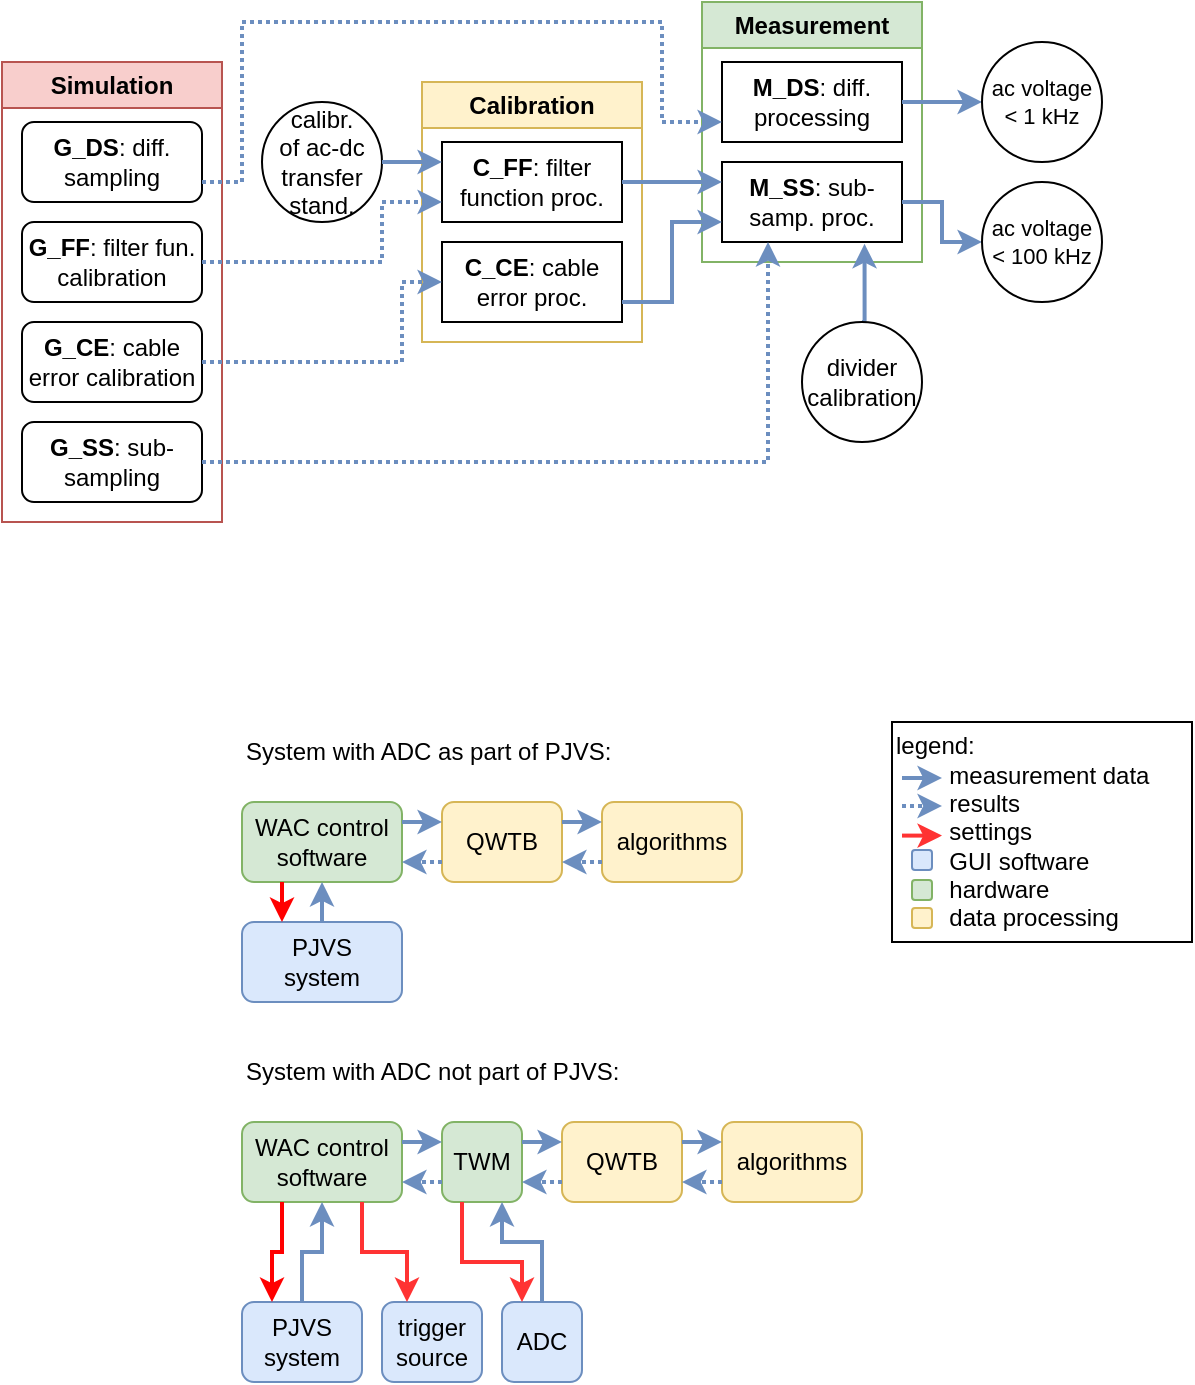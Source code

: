 <mxfile version="24.4.13" type="device">
  <diagram name="Page-1" id="2YBvvXClWsGukQMizWep">
    <mxGraphModel dx="708" dy="451" grid="1" gridSize="10" guides="1" tooltips="1" connect="1" arrows="1" fold="1" page="1" pageScale="1" pageWidth="850" pageHeight="1100" math="0" shadow="0">
      <root>
        <mxCell id="0" />
        <mxCell id="1" parent="0" />
        <mxCell id="8FAk393KeGt4nX8keqWo-22" value="legend:&lt;div&gt;&lt;span style=&quot;white-space: pre;&quot;&gt;&#x9;&lt;/span&gt;measurement data&lt;/div&gt;&lt;div&gt;&lt;span style=&quot;background-color: initial;&quot;&gt;&lt;span style=&quot;white-space: pre;&quot;&gt;&#x9;&lt;/span&gt;results&lt;/span&gt;&lt;/div&gt;&lt;div&gt;&lt;span style=&quot;background-color: initial;&quot;&gt;&lt;span style=&quot;white-space: pre;&quot;&gt;&#x9;&lt;/span&gt;settings&lt;br&gt;&lt;/span&gt;&lt;/div&gt;&lt;div&gt;&lt;span style=&quot;background-color: initial;&quot;&gt;&lt;span style=&quot;white-space: pre;&quot;&gt;&#x9;&lt;/span&gt;GUI software&lt;br&gt;&lt;span style=&quot;white-space: pre;&quot;&gt;&#x9;&lt;/span&gt;hardware&lt;br&gt;&lt;/span&gt;&lt;/div&gt;&lt;div&gt;&lt;span style=&quot;background-color: initial;&quot;&gt;&lt;span style=&quot;white-space: pre;&quot;&gt;&#x9;&lt;/span&gt;data processing&lt;/span&gt;&lt;/div&gt;" style="rounded=0;whiteSpace=wrap;html=1;align=left;" parent="1" vertex="1">
          <mxGeometry x="485" y="400" width="150" height="110" as="geometry" />
        </mxCell>
        <mxCell id="K7CR3H4JbUQHP4jzQmWY-2" value="Simulation" style="swimlane;whiteSpace=wrap;html=1;fillColor=#f8cecc;strokeColor=#b85450;" parent="1" vertex="1">
          <mxGeometry x="40" y="70" width="110" height="230" as="geometry" />
        </mxCell>
        <mxCell id="K7CR3H4JbUQHP4jzQmWY-1" value="&lt;b&gt;G_CE&lt;/b&gt;: cable error calibration" style="rounded=1;whiteSpace=wrap;html=1;" parent="K7CR3H4JbUQHP4jzQmWY-2" vertex="1">
          <mxGeometry x="10" y="130" width="90" height="40" as="geometry" />
        </mxCell>
        <mxCell id="K7CR3H4JbUQHP4jzQmWY-3" value="&lt;b&gt;G_FF&lt;/b&gt;: filter fun.&lt;div&gt;calibration&lt;/div&gt;" style="rounded=1;whiteSpace=wrap;html=1;" parent="K7CR3H4JbUQHP4jzQmWY-2" vertex="1">
          <mxGeometry x="10" y="80" width="90" height="40" as="geometry" />
        </mxCell>
        <mxCell id="K7CR3H4JbUQHP4jzQmWY-4" value="&lt;b&gt;G_DS&lt;/b&gt;: diff.&lt;div&gt;sampling&lt;/div&gt;" style="rounded=1;whiteSpace=wrap;html=1;" parent="K7CR3H4JbUQHP4jzQmWY-2" vertex="1">
          <mxGeometry x="10" y="30" width="90" height="40" as="geometry" />
        </mxCell>
        <mxCell id="K7CR3H4JbUQHP4jzQmWY-5" value="&lt;b&gt;G_SS&lt;/b&gt;: sub-&lt;span style=&quot;background-color: initial;&quot;&gt;sampling&lt;/span&gt;" style="rounded=1;whiteSpace=wrap;html=1;" parent="K7CR3H4JbUQHP4jzQmWY-2" vertex="1">
          <mxGeometry x="10" y="180" width="90" height="40" as="geometry" />
        </mxCell>
        <mxCell id="K7CR3H4JbUQHP4jzQmWY-6" value="Calibration" style="swimlane;whiteSpace=wrap;html=1;fillColor=#fff2cc;strokeColor=#d6b656;" parent="1" vertex="1">
          <mxGeometry x="250" y="80" width="110" height="130" as="geometry" />
        </mxCell>
        <mxCell id="K7CR3H4JbUQHP4jzQmWY-11" value="&lt;b&gt;C_CE&lt;/b&gt;: cable error&amp;nbsp;&lt;span style=&quot;background-color: initial;&quot;&gt;proc.&lt;/span&gt;" style="rounded=0;whiteSpace=wrap;html=1;" parent="K7CR3H4JbUQHP4jzQmWY-6" vertex="1">
          <mxGeometry x="10" y="80" width="90" height="40" as="geometry" />
        </mxCell>
        <mxCell id="K7CR3H4JbUQHP4jzQmWY-15" value="&lt;div&gt;&lt;b&gt;C_FF&lt;/b&gt;: filter function proc.&lt;/div&gt;" style="rounded=0;whiteSpace=wrap;html=1;" parent="K7CR3H4JbUQHP4jzQmWY-6" vertex="1">
          <mxGeometry x="10" y="30" width="90" height="40" as="geometry" />
        </mxCell>
        <mxCell id="K7CR3H4JbUQHP4jzQmWY-16" value="Measurement" style="swimlane;whiteSpace=wrap;html=1;fillColor=#d5e8d4;strokeColor=#82b366;" parent="1" vertex="1">
          <mxGeometry x="390" y="40" width="110" height="130" as="geometry" />
        </mxCell>
        <mxCell id="K7CR3H4JbUQHP4jzQmWY-17" value="&lt;b&gt;M_DS&lt;/b&gt;: diff.&lt;div&gt;processing&lt;/div&gt;" style="rounded=0;whiteSpace=wrap;html=1;" parent="K7CR3H4JbUQHP4jzQmWY-16" vertex="1">
          <mxGeometry x="10" y="30" width="90" height="40" as="geometry" />
        </mxCell>
        <mxCell id="K7CR3H4JbUQHP4jzQmWY-18" value="&lt;div&gt;&lt;b&gt;M_SS&lt;/b&gt;: sub-samp.&amp;nbsp;&lt;span style=&quot;background-color: initial;&quot;&gt;proc.&lt;/span&gt;&lt;/div&gt;" style="rounded=0;whiteSpace=wrap;html=1;" parent="K7CR3H4JbUQHP4jzQmWY-16" vertex="1">
          <mxGeometry x="10" y="80" width="90" height="40" as="geometry" />
        </mxCell>
        <mxCell id="K7CR3H4JbUQHP4jzQmWY-24" style="edgeStyle=elbowEdgeStyle;rounded=0;orthogonalLoop=1;jettySize=auto;html=1;entryX=0;entryY=0.5;entryDx=0;entryDy=0;fillColor=#dae8fc;strokeColor=#6c8ebf;strokeWidth=2;dashed=1;exitX=1;exitY=0.5;exitDx=0;exitDy=0;dashPattern=1 1;" parent="1" source="K7CR3H4JbUQHP4jzQmWY-1" target="K7CR3H4JbUQHP4jzQmWY-11" edge="1">
          <mxGeometry relative="1" as="geometry">
            <Array as="points">
              <mxPoint x="240" y="210" />
            </Array>
          </mxGeometry>
        </mxCell>
        <mxCell id="K7CR3H4JbUQHP4jzQmWY-25" value="" style="edgeStyle=elbowEdgeStyle;rounded=0;orthogonalLoop=1;jettySize=auto;html=1;fillColor=#dae8fc;strokeColor=#6c8ebf;strokeWidth=2;dashed=1;entryX=0;entryY=0.75;entryDx=0;entryDy=0;dashPattern=1 1;" parent="1" source="K7CR3H4JbUQHP4jzQmWY-3" target="K7CR3H4JbUQHP4jzQmWY-15" edge="1">
          <mxGeometry relative="1" as="geometry">
            <Array as="points">
              <mxPoint x="230" y="170" />
              <mxPoint x="240" y="170" />
            </Array>
          </mxGeometry>
        </mxCell>
        <mxCell id="K7CR3H4JbUQHP4jzQmWY-26" style="edgeStyle=orthogonalEdgeStyle;rounded=0;orthogonalLoop=1;jettySize=auto;html=1;fillColor=#dae8fc;strokeColor=#6c8ebf;strokeWidth=2;dashed=1;entryX=0;entryY=0.75;entryDx=0;entryDy=0;dashPattern=1 1;" parent="1" source="K7CR3H4JbUQHP4jzQmWY-4" target="K7CR3H4JbUQHP4jzQmWY-17" edge="1">
          <mxGeometry relative="1" as="geometry">
            <mxPoint x="410" y="170" as="targetPoint" />
            <Array as="points">
              <mxPoint x="160" y="130" />
              <mxPoint x="160" y="50" />
              <mxPoint x="370" y="50" />
              <mxPoint x="370" y="100" />
            </Array>
          </mxGeometry>
        </mxCell>
        <mxCell id="K7CR3H4JbUQHP4jzQmWY-27" style="edgeStyle=orthogonalEdgeStyle;rounded=0;orthogonalLoop=1;jettySize=auto;html=1;exitX=1;exitY=0.5;exitDx=0;exitDy=0;fillColor=#dae8fc;strokeColor=#6c8ebf;strokeWidth=2;dashed=1;entryX=0.25;entryY=1;entryDx=0;entryDy=0;dashPattern=1 1;" parent="1" source="K7CR3H4JbUQHP4jzQmWY-5" target="K7CR3H4JbUQHP4jzQmWY-18" edge="1">
          <mxGeometry relative="1" as="geometry">
            <Array as="points">
              <mxPoint x="423" y="270" />
              <mxPoint x="423" y="160" />
            </Array>
            <mxPoint x="420" y="220" as="targetPoint" />
          </mxGeometry>
        </mxCell>
        <mxCell id="K7CR3H4JbUQHP4jzQmWY-32" style="edgeStyle=orthogonalEdgeStyle;rounded=0;orthogonalLoop=1;jettySize=auto;html=1;exitX=1;exitY=0.5;exitDx=0;exitDy=0;entryX=0;entryY=0.5;entryDx=0;entryDy=0;fillColor=#dae8fc;strokeColor=#6c8ebf;strokeWidth=2;" parent="1" source="K7CR3H4JbUQHP4jzQmWY-17" target="5KkgsGG8JCWDvYF_R90G-8" edge="1">
          <mxGeometry relative="1" as="geometry">
            <mxPoint x="530" y="105.0" as="targetPoint" />
            <Array as="points">
              <mxPoint x="520" y="90" />
              <mxPoint x="520" y="90" />
            </Array>
          </mxGeometry>
        </mxCell>
        <mxCell id="K7CR3H4JbUQHP4jzQmWY-34" style="edgeStyle=orthogonalEdgeStyle;rounded=0;orthogonalLoop=1;jettySize=auto;html=1;entryX=0;entryY=0.5;entryDx=0;entryDy=0;fillColor=#dae8fc;strokeColor=#6c8ebf;strokeWidth=2;" parent="1" source="K7CR3H4JbUQHP4jzQmWY-18" target="FwWm7vyclY0tPYsBwfK3-6" edge="1">
          <mxGeometry relative="1" as="geometry">
            <mxPoint x="530" y="137.5" as="targetPoint" />
          </mxGeometry>
        </mxCell>
        <mxCell id="FwWm7vyclY0tPYsBwfK3-2" style="edgeStyle=orthogonalEdgeStyle;rounded=0;orthogonalLoop=1;jettySize=auto;html=1;exitX=1;exitY=0.75;exitDx=0;exitDy=0;strokeColor=#6c8ebf;strokeWidth=2;align=center;verticalAlign=middle;fontFamily=Helvetica;fontSize=11;fontColor=default;labelBackgroundColor=default;endArrow=classic;fillColor=#dae8fc;entryX=0;entryY=0.75;entryDx=0;entryDy=0;" parent="1" source="K7CR3H4JbUQHP4jzQmWY-11" target="K7CR3H4JbUQHP4jzQmWY-18" edge="1">
          <mxGeometry relative="1" as="geometry">
            <mxPoint x="390" y="140" as="targetPoint" />
          </mxGeometry>
        </mxCell>
        <mxCell id="FwWm7vyclY0tPYsBwfK3-5" style="edgeStyle=orthogonalEdgeStyle;rounded=0;orthogonalLoop=1;jettySize=auto;html=1;exitX=1;exitY=0.5;exitDx=0;exitDy=0;strokeColor=#6c8ebf;strokeWidth=2;align=center;verticalAlign=middle;fontFamily=Helvetica;fontSize=11;fontColor=default;labelBackgroundColor=default;endArrow=classic;fillColor=#dae8fc;entryX=0;entryY=0.25;entryDx=0;entryDy=0;" parent="1" source="K7CR3H4JbUQHP4jzQmWY-15" target="K7CR3H4JbUQHP4jzQmWY-18" edge="1">
          <mxGeometry relative="1" as="geometry">
            <mxPoint x="390" y="90" as="targetPoint" />
          </mxGeometry>
        </mxCell>
        <mxCell id="FwWm7vyclY0tPYsBwfK3-6" value="ac voltage&lt;div&gt;&amp;lt; 100 kHz&lt;/div&gt;" style="ellipse;whiteSpace=wrap;html=1;aspect=fixed;fontFamily=Helvetica;fontSize=11;fontColor=default;labelBackgroundColor=default;" parent="1" vertex="1">
          <mxGeometry x="530" y="130" width="60" height="60" as="geometry" />
        </mxCell>
        <mxCell id="vLRn1-Yd39qB6QympbfS-3" style="edgeStyle=orthogonalEdgeStyle;rounded=0;orthogonalLoop=1;jettySize=auto;html=1;exitX=0.5;exitY=0;exitDx=0;exitDy=0;entryX=0.792;entryY=1.023;entryDx=0;entryDy=0;strokeColor=#6c8ebf;strokeWidth=2;align=center;verticalAlign=middle;fontFamily=Helvetica;fontSize=11;fontColor=default;labelBackgroundColor=default;endArrow=classic;fillColor=#dae8fc;entryPerimeter=0;" parent="1" source="vLRn1-Yd39qB6QympbfS-1" target="K7CR3H4JbUQHP4jzQmWY-18" edge="1">
          <mxGeometry relative="1" as="geometry" />
        </mxCell>
        <mxCell id="vLRn1-Yd39qB6QympbfS-1" value="divider&lt;div&gt;calibration&lt;/div&gt;" style="ellipse;whiteSpace=wrap;html=1;" parent="1" vertex="1">
          <mxGeometry x="440" y="200" width="60" height="60" as="geometry" />
        </mxCell>
        <mxCell id="5KkgsGG8JCWDvYF_R90G-1" value="calibr.&lt;div&gt;of ac-dc transfer stand.&lt;/div&gt;" style="ellipse;whiteSpace=wrap;html=1;" parent="1" vertex="1">
          <mxGeometry x="170" y="90" width="60" height="60" as="geometry" />
        </mxCell>
        <mxCell id="5KkgsGG8JCWDvYF_R90G-5" style="edgeStyle=orthogonalEdgeStyle;rounded=0;orthogonalLoop=1;jettySize=auto;html=1;entryX=0;entryY=0.25;entryDx=0;entryDy=0;fillColor=#dae8fc;strokeColor=#6c8ebf;strokeWidth=2;exitX=1;exitY=0.5;exitDx=0;exitDy=0;" parent="1" source="5KkgsGG8JCWDvYF_R90G-1" target="K7CR3H4JbUQHP4jzQmWY-15" edge="1">
          <mxGeometry relative="1" as="geometry">
            <mxPoint x="359.97" as="targetPoint" />
            <Array as="points" />
            <mxPoint x="161.97" y="20" as="sourcePoint" />
          </mxGeometry>
        </mxCell>
        <mxCell id="5KkgsGG8JCWDvYF_R90G-8" value="ac voltage&lt;div&gt;&amp;lt; 1 kHz&lt;/div&gt;" style="ellipse;whiteSpace=wrap;html=1;aspect=fixed;fontFamily=Helvetica;fontSize=11;fontColor=default;labelBackgroundColor=default;" parent="1" vertex="1">
          <mxGeometry x="530" y="60" width="60" height="60" as="geometry" />
        </mxCell>
        <mxCell id="8FAk393KeGt4nX8keqWo-1" value="WAC control&lt;div&gt;software&lt;/div&gt;" style="rounded=1;whiteSpace=wrap;html=1;fillColor=#d5e8d4;strokeColor=#82b366;" parent="1" vertex="1">
          <mxGeometry x="160" y="440" width="80" height="40" as="geometry" />
        </mxCell>
        <mxCell id="8FAk393KeGt4nX8keqWo-4" value="PJVS&lt;div&gt;system&lt;/div&gt;" style="rounded=1;whiteSpace=wrap;html=1;fillColor=#dae8fc;strokeColor=#6c8ebf;" parent="1" vertex="1">
          <mxGeometry x="160" y="500" width="80" height="40" as="geometry" />
        </mxCell>
        <mxCell id="8FAk393KeGt4nX8keqWo-6" value="QWTB" style="rounded=1;whiteSpace=wrap;html=1;fillColor=#fff2cc;strokeColor=#d6b656;" parent="1" vertex="1">
          <mxGeometry x="260" y="440" width="60" height="40" as="geometry" />
        </mxCell>
        <mxCell id="8FAk393KeGt4nX8keqWo-7" value="algorithms" style="rounded=1;whiteSpace=wrap;html=1;fillColor=#fff2cc;strokeColor=#d6b656;" parent="1" vertex="1">
          <mxGeometry x="340" y="440" width="70" height="40" as="geometry" />
        </mxCell>
        <mxCell id="8FAk393KeGt4nX8keqWo-8" style="edgeStyle=orthogonalEdgeStyle;rounded=0;orthogonalLoop=1;jettySize=auto;html=1;entryX=0.25;entryY=0;entryDx=0;entryDy=0;fillColor=#dae8fc;strokeColor=#FF0000;strokeWidth=2;exitX=0.25;exitY=1;exitDx=0;exitDy=0;" parent="1" source="8FAk393KeGt4nX8keqWo-1" target="8FAk393KeGt4nX8keqWo-4" edge="1">
          <mxGeometry relative="1" as="geometry">
            <mxPoint x="150" y="230" as="targetPoint" />
            <Array as="points" />
            <mxPoint x="120" y="230" as="sourcePoint" />
          </mxGeometry>
        </mxCell>
        <mxCell id="8FAk393KeGt4nX8keqWo-10" style="edgeStyle=orthogonalEdgeStyle;rounded=0;orthogonalLoop=1;jettySize=auto;html=1;entryX=0.5;entryY=1;entryDx=0;entryDy=0;fillColor=#dae8fc;strokeColor=#6c8ebf;strokeWidth=2;exitX=0.5;exitY=0;exitDx=0;exitDy=0;" parent="1" source="8FAk393KeGt4nX8keqWo-4" target="8FAk393KeGt4nX8keqWo-1" edge="1">
          <mxGeometry relative="1" as="geometry">
            <mxPoint x="260" y="430.0" as="targetPoint" />
            <Array as="points">
              <mxPoint x="200" y="500" />
            </Array>
            <mxPoint x="250" y="460" as="sourcePoint" />
          </mxGeometry>
        </mxCell>
        <mxCell id="8FAk393KeGt4nX8keqWo-11" style="edgeStyle=orthogonalEdgeStyle;rounded=0;orthogonalLoop=1;jettySize=auto;html=1;fillColor=#dae8fc;strokeColor=#6c8ebf;strokeWidth=2;exitX=1;exitY=0.25;exitDx=0;exitDy=0;entryX=0;entryY=0.25;entryDx=0;entryDy=0;" parent="1" source="8FAk393KeGt4nX8keqWo-6" edge="1" target="8FAk393KeGt4nX8keqWo-7">
          <mxGeometry relative="1" as="geometry">
            <mxPoint x="340" y="450" as="targetPoint" />
            <Array as="points" />
            <mxPoint x="365" y="459.74" as="sourcePoint" />
          </mxGeometry>
        </mxCell>
        <mxCell id="8FAk393KeGt4nX8keqWo-13" style="edgeStyle=orthogonalEdgeStyle;rounded=0;orthogonalLoop=1;jettySize=auto;html=1;fillColor=#dae8fc;strokeColor=#6c8ebf;strokeWidth=2;exitX=1;exitY=0.25;exitDx=0;exitDy=0;entryX=0;entryY=0.25;entryDx=0;entryDy=0;" parent="1" source="8FAk393KeGt4nX8keqWo-1" edge="1" target="8FAk393KeGt4nX8keqWo-6">
          <mxGeometry relative="1" as="geometry">
            <mxPoint x="285" y="450" as="targetPoint" />
            <Array as="points" />
            <mxPoint x="265" y="450.0" as="sourcePoint" />
          </mxGeometry>
        </mxCell>
        <mxCell id="8FAk393KeGt4nX8keqWo-18" style="edgeStyle=orthogonalEdgeStyle;rounded=0;orthogonalLoop=1;jettySize=auto;html=1;fillColor=#dae8fc;strokeColor=#6c8ebf;strokeWidth=2;exitX=0;exitY=0.75;exitDx=0;exitDy=0;dashed=1;dashPattern=1 1;entryX=1;entryY=0.75;entryDx=0;entryDy=0;" parent="1" source="8FAk393KeGt4nX8keqWo-7" target="8FAk393KeGt4nX8keqWo-6" edge="1">
          <mxGeometry relative="1" as="geometry">
            <mxPoint x="365" y="460" as="targetPoint" />
            <Array as="points" />
            <mxPoint x="345" y="460" as="sourcePoint" />
          </mxGeometry>
        </mxCell>
        <mxCell id="8FAk393KeGt4nX8keqWo-19" style="edgeStyle=orthogonalEdgeStyle;rounded=0;orthogonalLoop=1;jettySize=auto;html=1;fillColor=#dae8fc;strokeColor=#6c8ebf;strokeWidth=2;dashed=1;dashPattern=1 1;entryX=1;entryY=0.75;entryDx=0;entryDy=0;exitX=0;exitY=0.75;exitDx=0;exitDy=0;" parent="1" target="8FAk393KeGt4nX8keqWo-1" edge="1" source="8FAk393KeGt4nX8keqWo-6">
          <mxGeometry relative="1" as="geometry">
            <mxPoint x="265" y="470.0" as="targetPoint" />
            <Array as="points" />
            <mxPoint x="285" y="470" as="sourcePoint" />
          </mxGeometry>
        </mxCell>
        <mxCell id="8FAk393KeGt4nX8keqWo-21" style="edgeStyle=orthogonalEdgeStyle;rounded=0;orthogonalLoop=1;jettySize=auto;html=1;entryX=0;entryY=0.25;entryDx=0;entryDy=0;fillColor=#dae8fc;strokeColor=#6c8ebf;strokeWidth=2;exitX=1;exitY=0.25;exitDx=0;exitDy=0;" parent="1" edge="1">
          <mxGeometry relative="1" as="geometry">
            <mxPoint x="510" y="428" as="targetPoint" />
            <Array as="points">
              <mxPoint x="510" y="428" />
              <mxPoint x="510" y="428" />
            </Array>
            <mxPoint x="490" y="428" as="sourcePoint" />
          </mxGeometry>
        </mxCell>
        <mxCell id="8FAk393KeGt4nX8keqWo-23" style="edgeStyle=orthogonalEdgeStyle;rounded=0;orthogonalLoop=1;jettySize=auto;html=1;entryX=0;entryY=0.25;entryDx=0;entryDy=0;fillColor=#dae8fc;strokeColor=#6c8ebf;strokeWidth=2;exitX=1;exitY=0.25;exitDx=0;exitDy=0;dashed=1;dashPattern=1 1;" parent="1" edge="1">
          <mxGeometry relative="1" as="geometry">
            <mxPoint x="510" y="442" as="targetPoint" />
            <Array as="points">
              <mxPoint x="510" y="442" />
              <mxPoint x="510" y="442" />
            </Array>
            <mxPoint x="490" y="442" as="sourcePoint" />
          </mxGeometry>
        </mxCell>
        <mxCell id="8FAk393KeGt4nX8keqWo-24" style="edgeStyle=orthogonalEdgeStyle;rounded=0;orthogonalLoop=1;jettySize=auto;html=1;entryX=0;entryY=0.25;entryDx=0;entryDy=0;fillColor=#dae8fc;strokeColor=#FF3333;strokeWidth=2;exitX=1;exitY=0.25;exitDx=0;exitDy=0;" parent="1" edge="1">
          <mxGeometry relative="1" as="geometry">
            <mxPoint x="510" y="456.8" as="targetPoint" />
            <Array as="points">
              <mxPoint x="510" y="456.8" />
              <mxPoint x="510" y="456.8" />
            </Array>
            <mxPoint x="490" y="456.8" as="sourcePoint" />
          </mxGeometry>
        </mxCell>
        <mxCell id="8FAk393KeGt4nX8keqWo-25" value="WAC control&lt;div&gt;software&lt;/div&gt;" style="rounded=1;whiteSpace=wrap;html=1;fillColor=#d5e8d4;strokeColor=#82b366;" parent="1" vertex="1">
          <mxGeometry x="160" y="600" width="80" height="40" as="geometry" />
        </mxCell>
        <mxCell id="8FAk393KeGt4nX8keqWo-26" value="TWM" style="rounded=1;whiteSpace=wrap;html=1;fillColor=#d5e8d4;strokeColor=#82b366;" parent="1" vertex="1">
          <mxGeometry x="260" y="600" width="40" height="40" as="geometry" />
        </mxCell>
        <mxCell id="8FAk393KeGt4nX8keqWo-27" value="trigger&lt;div&gt;source&lt;/div&gt;" style="rounded=1;whiteSpace=wrap;html=1;fillColor=#dae8fc;strokeColor=#6c8ebf;" parent="1" vertex="1">
          <mxGeometry x="230" y="690" width="50" height="40" as="geometry" />
        </mxCell>
        <mxCell id="8FAk393KeGt4nX8keqWo-28" value="PJVS&lt;div&gt;system&lt;/div&gt;" style="rounded=1;whiteSpace=wrap;html=1;fillColor=#dae8fc;strokeColor=#6c8ebf;" parent="1" vertex="1">
          <mxGeometry x="160" y="690" width="60" height="40" as="geometry" />
        </mxCell>
        <mxCell id="8FAk393KeGt4nX8keqWo-29" value="ADC" style="rounded=1;whiteSpace=wrap;html=1;fillColor=#dae8fc;strokeColor=#6c8ebf;" parent="1" vertex="1">
          <mxGeometry x="290" y="690" width="40" height="40" as="geometry" />
        </mxCell>
        <mxCell id="8FAk393KeGt4nX8keqWo-30" value="QWTB" style="rounded=1;whiteSpace=wrap;html=1;fillColor=#fff2cc;strokeColor=#d6b656;" parent="1" vertex="1">
          <mxGeometry x="320" y="600" width="60" height="40" as="geometry" />
        </mxCell>
        <mxCell id="8FAk393KeGt4nX8keqWo-31" value="algorithms" style="rounded=1;whiteSpace=wrap;html=1;fillColor=#fff2cc;strokeColor=#d6b656;" parent="1" vertex="1">
          <mxGeometry x="400" y="600" width="70" height="40" as="geometry" />
        </mxCell>
        <mxCell id="8FAk393KeGt4nX8keqWo-32" style="edgeStyle=orthogonalEdgeStyle;rounded=0;orthogonalLoop=1;jettySize=auto;html=1;entryX=0.25;entryY=0;entryDx=0;entryDy=0;fillColor=#dae8fc;strokeColor=#FF0000;strokeWidth=2;exitX=0.25;exitY=1;exitDx=0;exitDy=0;" parent="1" source="8FAk393KeGt4nX8keqWo-25" target="8FAk393KeGt4nX8keqWo-28" edge="1">
          <mxGeometry relative="1" as="geometry">
            <mxPoint x="150" y="410" as="targetPoint" />
            <mxPoint x="120" y="410" as="sourcePoint" />
          </mxGeometry>
        </mxCell>
        <mxCell id="8FAk393KeGt4nX8keqWo-33" style="edgeStyle=orthogonalEdgeStyle;rounded=0;orthogonalLoop=1;jettySize=auto;html=1;entryX=0.25;entryY=0;entryDx=0;entryDy=0;fillColor=#dae8fc;strokeColor=#FF3333;strokeWidth=2;exitX=0.75;exitY=1;exitDx=0;exitDy=0;" parent="1" source="8FAk393KeGt4nX8keqWo-25" target="8FAk393KeGt4nX8keqWo-27" edge="1">
          <mxGeometry relative="1" as="geometry">
            <mxPoint x="290" y="710" as="targetPoint" />
            <mxPoint x="190" y="650" as="sourcePoint" />
          </mxGeometry>
        </mxCell>
        <mxCell id="8FAk393KeGt4nX8keqWo-34" style="edgeStyle=orthogonalEdgeStyle;rounded=0;orthogonalLoop=1;jettySize=auto;html=1;entryX=0;entryY=0.25;entryDx=0;entryDy=0;fillColor=#dae8fc;strokeColor=#6c8ebf;strokeWidth=2;exitX=1;exitY=0.25;exitDx=0;exitDy=0;" parent="1" source="8FAk393KeGt4nX8keqWo-25" target="8FAk393KeGt4nX8keqWo-26" edge="1">
          <mxGeometry relative="1" as="geometry">
            <mxPoint x="290" y="710" as="targetPoint" />
            <Array as="points">
              <mxPoint x="250" y="610" />
              <mxPoint x="250" y="610" />
            </Array>
            <mxPoint x="250" y="640" as="sourcePoint" />
          </mxGeometry>
        </mxCell>
        <mxCell id="8FAk393KeGt4nX8keqWo-35" style="edgeStyle=orthogonalEdgeStyle;rounded=0;orthogonalLoop=1;jettySize=auto;html=1;fillColor=#dae8fc;strokeColor=#6c8ebf;strokeWidth=2;exitX=1;exitY=0.25;exitDx=0;exitDy=0;" parent="1" source="8FAk393KeGt4nX8keqWo-30" edge="1">
          <mxGeometry relative="1" as="geometry">
            <mxPoint x="400" y="610" as="targetPoint" />
            <Array as="points" />
            <mxPoint x="410" y="619.74" as="sourcePoint" />
          </mxGeometry>
        </mxCell>
        <mxCell id="8FAk393KeGt4nX8keqWo-36" style="edgeStyle=orthogonalEdgeStyle;rounded=0;orthogonalLoop=1;jettySize=auto;html=1;fillColor=#dae8fc;strokeColor=#6c8ebf;strokeWidth=2;exitX=1;exitY=0.25;exitDx=0;exitDy=0;" parent="1" source="8FAk393KeGt4nX8keqWo-26" edge="1">
          <mxGeometry relative="1" as="geometry">
            <mxPoint x="320" y="610" as="targetPoint" />
            <Array as="points" />
            <mxPoint x="323" y="618" as="sourcePoint" />
          </mxGeometry>
        </mxCell>
        <mxCell id="8FAk393KeGt4nX8keqWo-37" style="edgeStyle=orthogonalEdgeStyle;rounded=0;orthogonalLoop=1;jettySize=auto;html=1;entryX=0.25;entryY=0;entryDx=0;entryDy=0;fillColor=#dae8fc;strokeColor=#FF3333;strokeWidth=2;exitX=0.25;exitY=1;exitDx=0;exitDy=0;" parent="1" source="8FAk393KeGt4nX8keqWo-26" target="8FAk393KeGt4nX8keqWo-29" edge="1">
          <mxGeometry relative="1" as="geometry">
            <mxPoint x="269" y="690" as="targetPoint" />
            <Array as="points">
              <mxPoint x="270" y="670" />
              <mxPoint x="300" y="670" />
            </Array>
            <mxPoint x="210" y="650" as="sourcePoint" />
          </mxGeometry>
        </mxCell>
        <mxCell id="8FAk393KeGt4nX8keqWo-38" style="edgeStyle=orthogonalEdgeStyle;rounded=0;orthogonalLoop=1;jettySize=auto;html=1;fillColor=#dae8fc;strokeColor=#6c8ebf;strokeWidth=2;exitX=0;exitY=0.75;exitDx=0;exitDy=0;dashed=1;dashPattern=1 1;entryX=1;entryY=0.75;entryDx=0;entryDy=0;" parent="1" source="8FAk393KeGt4nX8keqWo-31" target="8FAk393KeGt4nX8keqWo-30" edge="1">
          <mxGeometry relative="1" as="geometry">
            <mxPoint x="410" y="620" as="targetPoint" />
            <Array as="points" />
            <mxPoint x="390" y="620" as="sourcePoint" />
          </mxGeometry>
        </mxCell>
        <mxCell id="8FAk393KeGt4nX8keqWo-39" style="edgeStyle=orthogonalEdgeStyle;rounded=0;orthogonalLoop=1;jettySize=auto;html=1;fillColor=#dae8fc;strokeColor=#6c8ebf;strokeWidth=2;dashed=1;dashPattern=1 1;entryX=1;entryY=0.75;entryDx=0;entryDy=0;" parent="1" target="8FAk393KeGt4nX8keqWo-26" edge="1">
          <mxGeometry relative="1" as="geometry">
            <mxPoint x="390" y="640" as="targetPoint" />
            <Array as="points">
              <mxPoint x="310" y="630" />
              <mxPoint x="310" y="630" />
            </Array>
            <mxPoint x="320" y="630" as="sourcePoint" />
          </mxGeometry>
        </mxCell>
        <mxCell id="8FAk393KeGt4nX8keqWo-40" style="edgeStyle=orthogonalEdgeStyle;rounded=0;orthogonalLoop=1;jettySize=auto;html=1;fillColor=#dae8fc;strokeColor=#6c8ebf;strokeWidth=2;dashed=1;dashPattern=1 1;entryX=1;entryY=0.75;entryDx=0;entryDy=0;exitX=0;exitY=0.75;exitDx=0;exitDy=0;" parent="1" source="8FAk393KeGt4nX8keqWo-26" target="8FAk393KeGt4nX8keqWo-25" edge="1">
          <mxGeometry relative="1" as="geometry">
            <mxPoint x="310" y="640" as="targetPoint" />
            <Array as="points">
              <mxPoint x="250" y="630" />
              <mxPoint x="250" y="630" />
            </Array>
            <mxPoint x="330" y="640" as="sourcePoint" />
          </mxGeometry>
        </mxCell>
        <mxCell id="fbJmDjIsNoweBvktBVBo-1" style="edgeStyle=orthogonalEdgeStyle;rounded=0;orthogonalLoop=1;jettySize=auto;html=1;entryX=0.5;entryY=1;entryDx=0;entryDy=0;fillColor=#dae8fc;strokeColor=#6c8ebf;strokeWidth=2;exitX=0.5;exitY=0;exitDx=0;exitDy=0;" edge="1" parent="1" source="8FAk393KeGt4nX8keqWo-28" target="8FAk393KeGt4nX8keqWo-25">
          <mxGeometry relative="1" as="geometry">
            <mxPoint x="270" y="620" as="targetPoint" />
            <Array as="points" />
            <mxPoint x="250" y="620" as="sourcePoint" />
          </mxGeometry>
        </mxCell>
        <mxCell id="fbJmDjIsNoweBvktBVBo-2" style="edgeStyle=orthogonalEdgeStyle;rounded=0;orthogonalLoop=1;jettySize=auto;html=1;fillColor=#dae8fc;strokeColor=#6c8ebf;strokeWidth=2;exitX=0.5;exitY=0;exitDx=0;exitDy=0;entryX=0.75;entryY=1;entryDx=0;entryDy=0;" edge="1" parent="1" source="8FAk393KeGt4nX8keqWo-29" target="8FAk393KeGt4nX8keqWo-26">
          <mxGeometry relative="1" as="geometry">
            <mxPoint x="330" y="620" as="targetPoint" />
            <Array as="points">
              <mxPoint x="310" y="660" />
              <mxPoint x="290" y="660" />
            </Array>
            <mxPoint x="310" y="620" as="sourcePoint" />
          </mxGeometry>
        </mxCell>
        <mxCell id="fbJmDjIsNoweBvktBVBo-3" value="" style="rounded=1;whiteSpace=wrap;html=1;fillColor=#dae8fc;strokeColor=#6c8ebf;" vertex="1" parent="1">
          <mxGeometry x="495" y="464" width="10" height="10" as="geometry" />
        </mxCell>
        <mxCell id="fbJmDjIsNoweBvktBVBo-4" value="" style="rounded=1;whiteSpace=wrap;html=1;fillColor=#fff2cc;strokeColor=#d6b656;" vertex="1" parent="1">
          <mxGeometry x="495" y="493" width="10" height="10" as="geometry" />
        </mxCell>
        <mxCell id="fbJmDjIsNoweBvktBVBo-5" value="" style="rounded=1;whiteSpace=wrap;html=1;fillColor=#d5e8d4;strokeColor=#82b366;" vertex="1" parent="1">
          <mxGeometry x="495" y="479" width="10" height="10" as="geometry" />
        </mxCell>
        <mxCell id="fbJmDjIsNoweBvktBVBo-8" value="System with ADC not part of PJVS:" style="rounded=0;whiteSpace=wrap;html=1;strokeColor=none;fillColor=none;align=left;" vertex="1" parent="1">
          <mxGeometry x="160" y="560" width="200" height="30" as="geometry" />
        </mxCell>
        <mxCell id="fbJmDjIsNoweBvktBVBo-9" value="System with ADC as part of PJVS:" style="rounded=0;whiteSpace=wrap;html=1;strokeColor=none;fillColor=none;align=left;" vertex="1" parent="1">
          <mxGeometry x="160" y="400" width="200" height="30" as="geometry" />
        </mxCell>
      </root>
    </mxGraphModel>
  </diagram>
</mxfile>
